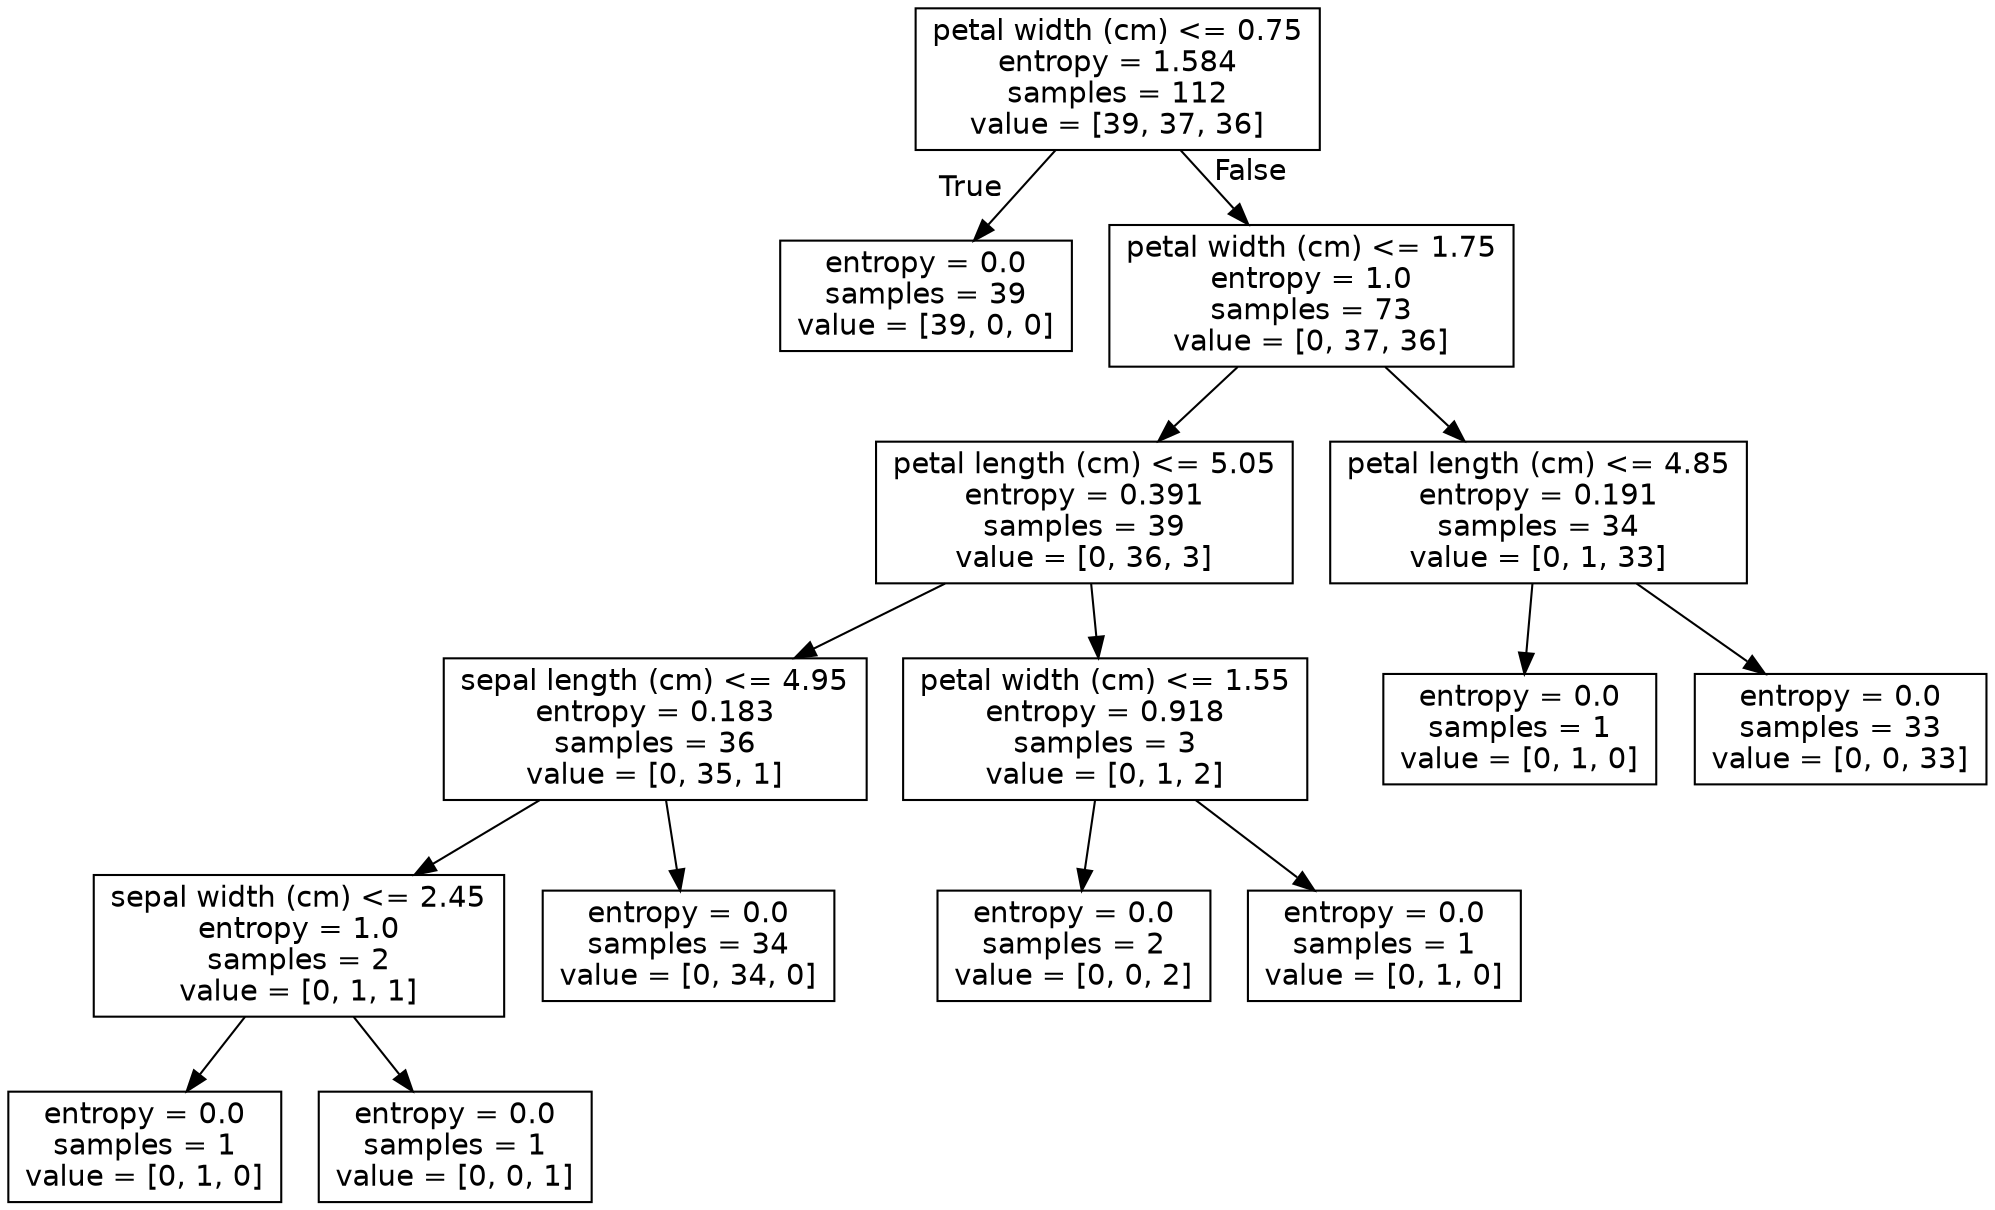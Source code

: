 digraph Tree {
    node [shape = box, fontname = "helvetica"];
    edge [fontname = "helvetica"];
    0 [label = "petal width (cm) <= 0.75\nentropy = 1.584\nsamples = 112\nvalue = [39, 37, 36]"];
    1 [label = "entropy = 0.0\nsamples = 39\nvalue = [39, 0, 0]"];
    0 -> 1 [labeldistance = 2.5, labelangle = 45, headlabel = "True"];
    2 [label = "petal width (cm) <= 1.75\nentropy = 1.0\nsamples = 73\nvalue = [0, 37, 36]"];
    0 -> 2 [labeldistance = 2.5, labelangle = -45, headlabel = "False"];
    3 [label = "petal length (cm) <= 5.05\nentropy = 0.391\nsamples = 39\nvalue = [0, 36, 3]"];
    2 -> 3;
    4 [label = "sepal length (cm) <= 4.95\nentropy = 0.183\nsamples = 36\nvalue = [0, 35, 1]"];
    3 -> 4;
    5 [label = "sepal width (cm) <= 2.45\nentropy = 1.0\nsamples = 2\nvalue = [0, 1, 1]"];
    4 -> 5;
    6 [label = "entropy = 0.0\nsamples = 1\nvalue = [0, 1, 0]"];
    5 -> 6;
    7 [label = "entropy = 0.0\nsamples = 1\nvalue = [0, 0, 1]"];
    5 -> 7;
    8 [label = "entropy = 0.0\nsamples = 34\nvalue = [0, 34, 0]"];
    4 -> 8;
    9 [label = "petal width (cm) <= 1.55\nentropy = 0.918\nsamples = 3\nvalue = [0, 1, 2]"];
    3 -> 9;
    10 [label = "entropy = 0.0\nsamples = 2\nvalue = [0, 0, 2]"];
    9 -> 10;
    11 [label = "entropy = 0.0\nsamples = 1\nvalue = [0, 1, 0]"];
    9 -> 11;
    12 [label = "petal length (cm) <= 4.85\nentropy = 0.191\nsamples = 34\nvalue = [0, 1, 33]"];
    2 -> 12;
    13 [label = "entropy = 0.0\nsamples = 1\nvalue = [0, 1, 0]"];
    12 -> 13;
    14 [label = "entropy = 0.0\nsamples = 33\nvalue = [0, 0, 33]"];
    12 -> 14;
}